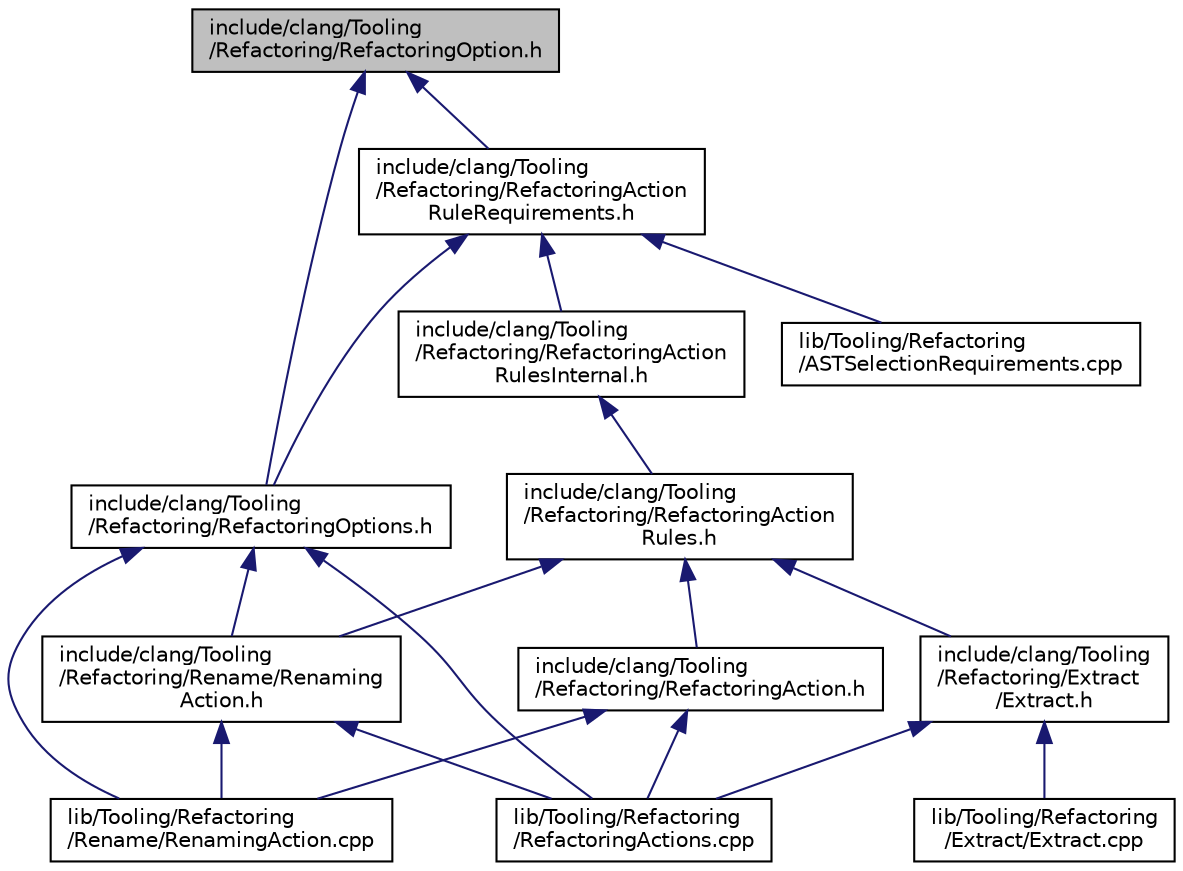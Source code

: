 digraph "include/clang/Tooling/Refactoring/RefactoringOption.h"
{
 // LATEX_PDF_SIZE
  bgcolor="transparent";
  edge [fontname="Helvetica",fontsize="10",labelfontname="Helvetica",labelfontsize="10"];
  node [fontname="Helvetica",fontsize="10",shape=record];
  Node1 [label="include/clang/Tooling\l/Refactoring/RefactoringOption.h",height=0.2,width=0.4,color="black", fillcolor="grey75", style="filled", fontcolor="black",tooltip=" "];
  Node1 -> Node2 [dir="back",color="midnightblue",fontsize="10",style="solid",fontname="Helvetica"];
  Node2 [label="include/clang/Tooling\l/Refactoring/RefactoringAction\lRuleRequirements.h",height=0.2,width=0.4,color="black",URL="$RefactoringActionRuleRequirements_8h.html",tooltip=" "];
  Node2 -> Node3 [dir="back",color="midnightblue",fontsize="10",style="solid",fontname="Helvetica"];
  Node3 [label="include/clang/Tooling\l/Refactoring/RefactoringAction\lRulesInternal.h",height=0.2,width=0.4,color="black",URL="$RefactoringActionRulesInternal_8h.html",tooltip=" "];
  Node3 -> Node4 [dir="back",color="midnightblue",fontsize="10",style="solid",fontname="Helvetica"];
  Node4 [label="include/clang/Tooling\l/Refactoring/RefactoringAction\lRules.h",height=0.2,width=0.4,color="black",URL="$RefactoringActionRules_8h.html",tooltip=" "];
  Node4 -> Node5 [dir="back",color="midnightblue",fontsize="10",style="solid",fontname="Helvetica"];
  Node5 [label="include/clang/Tooling\l/Refactoring/Extract\l/Extract.h",height=0.2,width=0.4,color="black",URL="$Extract_8h.html",tooltip=" "];
  Node5 -> Node6 [dir="back",color="midnightblue",fontsize="10",style="solid",fontname="Helvetica"];
  Node6 [label="lib/Tooling/Refactoring\l/Extract/Extract.cpp",height=0.2,width=0.4,color="black",URL="$Extract_8cpp.html",tooltip=" "];
  Node5 -> Node7 [dir="back",color="midnightblue",fontsize="10",style="solid",fontname="Helvetica"];
  Node7 [label="lib/Tooling/Refactoring\l/RefactoringActions.cpp",height=0.2,width=0.4,color="black",URL="$RefactoringActions_8cpp.html",tooltip=" "];
  Node4 -> Node8 [dir="back",color="midnightblue",fontsize="10",style="solid",fontname="Helvetica"];
  Node8 [label="include/clang/Tooling\l/Refactoring/RefactoringAction.h",height=0.2,width=0.4,color="black",URL="$RefactoringAction_8h.html",tooltip=" "];
  Node8 -> Node7 [dir="back",color="midnightblue",fontsize="10",style="solid",fontname="Helvetica"];
  Node8 -> Node9 [dir="back",color="midnightblue",fontsize="10",style="solid",fontname="Helvetica"];
  Node9 [label="lib/Tooling/Refactoring\l/Rename/RenamingAction.cpp",height=0.2,width=0.4,color="black",URL="$RenamingAction_8cpp.html",tooltip=" "];
  Node4 -> Node10 [dir="back",color="midnightblue",fontsize="10",style="solid",fontname="Helvetica"];
  Node10 [label="include/clang/Tooling\l/Refactoring/Rename/Renaming\lAction.h",height=0.2,width=0.4,color="black",URL="$RenamingAction_8h.html",tooltip=" "];
  Node10 -> Node7 [dir="back",color="midnightblue",fontsize="10",style="solid",fontname="Helvetica"];
  Node10 -> Node9 [dir="back",color="midnightblue",fontsize="10",style="solid",fontname="Helvetica"];
  Node2 -> Node11 [dir="back",color="midnightblue",fontsize="10",style="solid",fontname="Helvetica"];
  Node11 [label="include/clang/Tooling\l/Refactoring/RefactoringOptions.h",height=0.2,width=0.4,color="black",URL="$RefactoringOptions_8h.html",tooltip=" "];
  Node11 -> Node10 [dir="back",color="midnightblue",fontsize="10",style="solid",fontname="Helvetica"];
  Node11 -> Node7 [dir="back",color="midnightblue",fontsize="10",style="solid",fontname="Helvetica"];
  Node11 -> Node9 [dir="back",color="midnightblue",fontsize="10",style="solid",fontname="Helvetica"];
  Node2 -> Node12 [dir="back",color="midnightblue",fontsize="10",style="solid",fontname="Helvetica"];
  Node12 [label="lib/Tooling/Refactoring\l/ASTSelectionRequirements.cpp",height=0.2,width=0.4,color="black",URL="$ASTSelectionRequirements_8cpp.html",tooltip=" "];
  Node1 -> Node11 [dir="back",color="midnightblue",fontsize="10",style="solid",fontname="Helvetica"];
}
